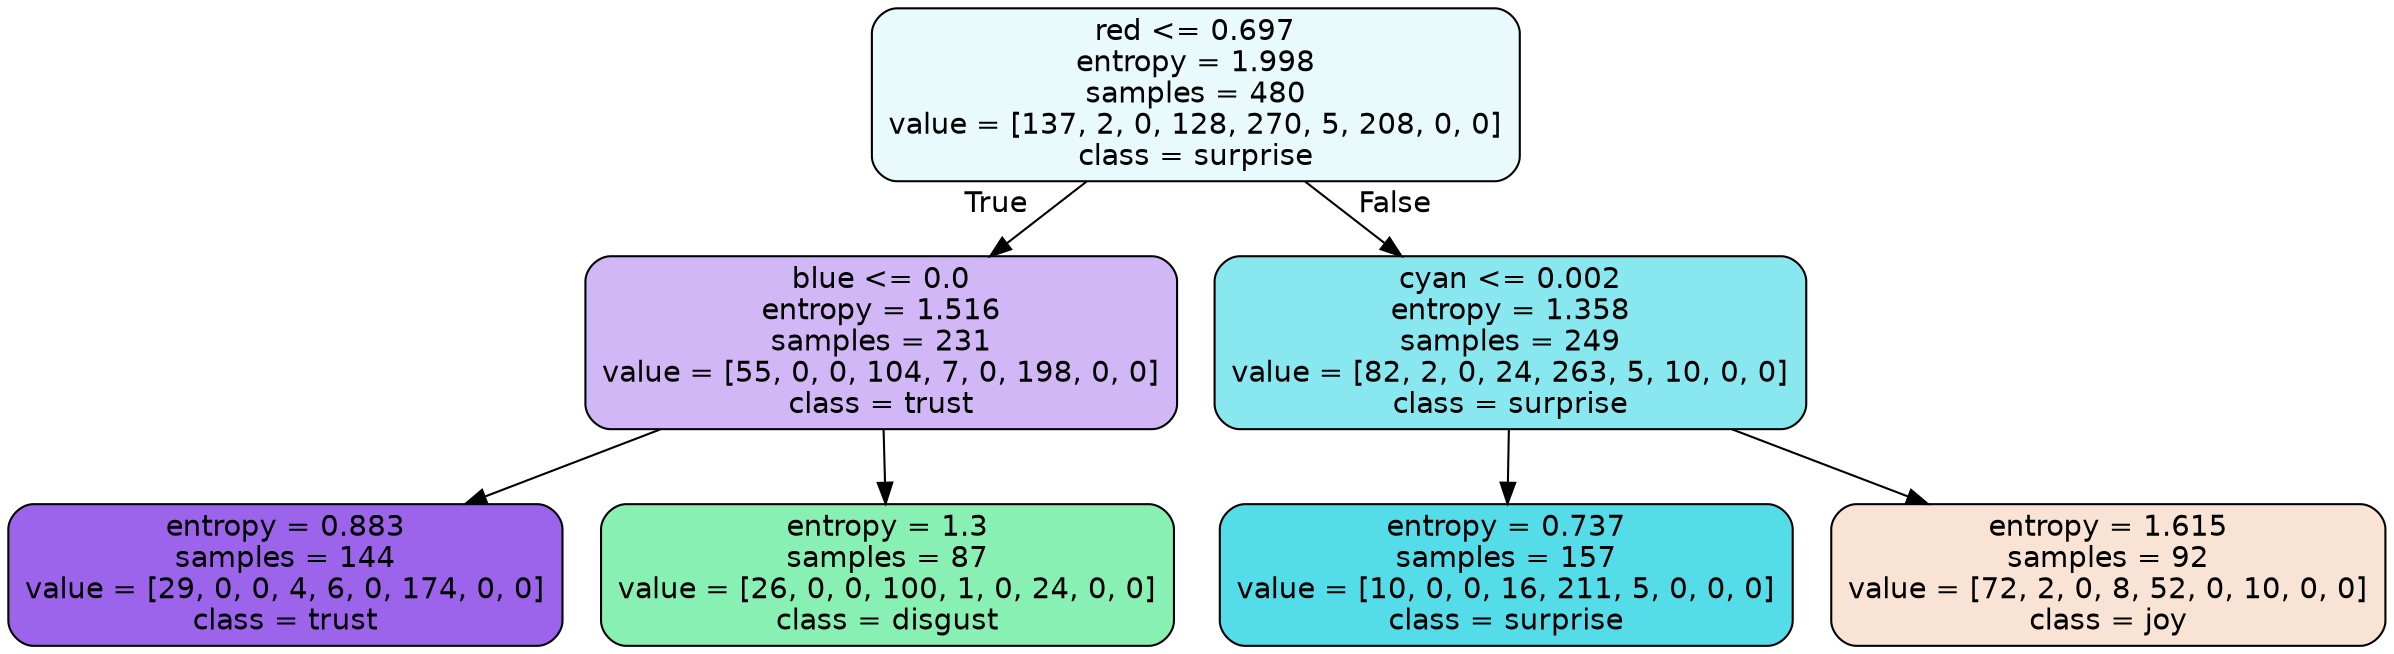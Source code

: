 digraph Tree {
node [shape=box, style="filled, rounded", color="black", fontname=helvetica] ;
edge [fontname=helvetica] ;
0 [label="red <= 0.697\nentropy = 1.998\nsamples = 480\nvalue = [137, 2, 0, 128, 270, 5, 208, 0, 0]\nclass = surprise", fillcolor="#39d7e51d"] ;
1 [label="blue <= 0.0\nentropy = 1.516\nsamples = 231\nvalue = [55, 0, 0, 104, 7, 0, 198, 0, 0]\nclass = trust", fillcolor="#8139e55c"] ;
0 -> 1 [labeldistance=2.5, labelangle=45, headlabel="True"] ;
2 [label="entropy = 0.883\nsamples = 144\nvalue = [29, 0, 0, 4, 6, 0, 174, 0, 0]\nclass = trust", fillcolor="#8139e5c9"] ;
1 -> 2 ;
3 [label="entropy = 1.3\nsamples = 87\nvalue = [26, 0, 0, 100, 1, 0, 24, 0, 0]\nclass = disgust", fillcolor="#39e58197"] ;
1 -> 3 ;
4 [label="cyan <= 0.002\nentropy = 1.358\nsamples = 249\nvalue = [82, 2, 0, 24, 263, 5, 10, 0, 0]\nclass = surprise", fillcolor="#39d7e598"] ;
0 -> 4 [labeldistance=2.5, labelangle=-45, headlabel="False"] ;
5 [label="entropy = 0.737\nsamples = 157\nvalue = [10, 0, 0, 16, 211, 5, 0, 0, 0]\nclass = surprise", fillcolor="#39d7e5dc"] ;
4 -> 5 ;
6 [label="entropy = 1.615\nsamples = 92\nvalue = [72, 2, 0, 8, 52, 0, 10, 0, 0]\nclass = joy", fillcolor="#e5813937"] ;
4 -> 6 ;
}